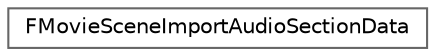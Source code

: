 digraph "Graphical Class Hierarchy"
{
 // INTERACTIVE_SVG=YES
 // LATEX_PDF_SIZE
  bgcolor="transparent";
  edge [fontname=Helvetica,fontsize=10,labelfontname=Helvetica,labelfontsize=10];
  node [fontname=Helvetica,fontsize=10,shape=box,height=0.2,width=0.4];
  rankdir="LR";
  Node0 [id="Node000000",label="FMovieSceneImportAudioSectionData",height=0.2,width=0.4,color="grey40", fillcolor="white", style="filled",URL="$d8/d3c/structFMovieSceneImportAudioSectionData.html",tooltip=" "];
}
